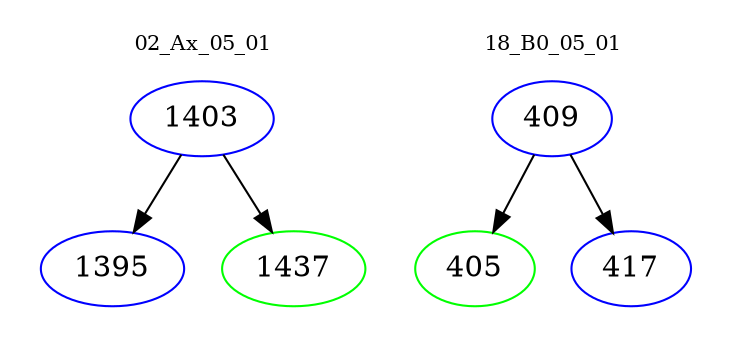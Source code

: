 digraph{
subgraph cluster_0 {
color = white
label = "02_Ax_05_01";
fontsize=10;
T0_1403 [label="1403", color="blue"]
T0_1403 -> T0_1395 [color="black"]
T0_1395 [label="1395", color="blue"]
T0_1403 -> T0_1437 [color="black"]
T0_1437 [label="1437", color="green"]
}
subgraph cluster_1 {
color = white
label = "18_B0_05_01";
fontsize=10;
T1_409 [label="409", color="blue"]
T1_409 -> T1_405 [color="black"]
T1_405 [label="405", color="green"]
T1_409 -> T1_417 [color="black"]
T1_417 [label="417", color="blue"]
}
}
